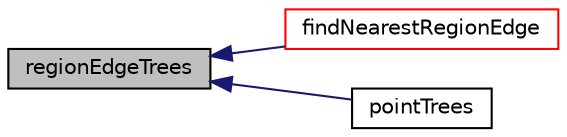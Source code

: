 digraph "regionEdgeTrees"
{
  bgcolor="transparent";
  edge [fontname="Helvetica",fontsize="10",labelfontname="Helvetica",labelfontsize="10"];
  node [fontname="Helvetica",fontsize="10",shape=record];
  rankdir="LR";
  Node1 [label="regionEdgeTrees",height=0.2,width=0.4,color="black", fillcolor="grey75", style="filled", fontcolor="black"];
  Node1 -> Node2 [dir="back",color="midnightblue",fontsize="10",style="solid",fontname="Helvetica"];
  Node2 [label="findNearestRegionEdge",height=0.2,width=0.4,color="red",URL="$a02164.html#a3c1594dfe7daf51065b42d9a71f2305d",tooltip="Find nearest point on nearest region edge. Sets: "];
  Node1 -> Node3 [dir="back",color="midnightblue",fontsize="10",style="solid",fontname="Helvetica"];
  Node3 [label="pointTrees",height=0.2,width=0.4,color="black",URL="$a02164.html#a3cd0f0bb78c777de742fbc38811f94e6"];
}
